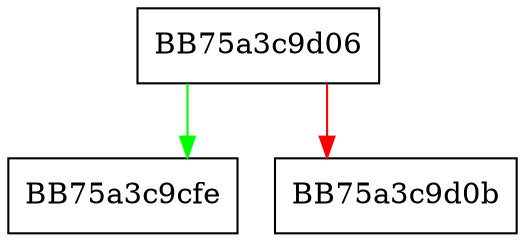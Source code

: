 digraph FUN_75a3c9d06 {
  node [shape="box"];
  graph [splines=ortho];
  BB75a3c9d06 -> BB75a3c9cfe [color="green"];
  BB75a3c9d06 -> BB75a3c9d0b [color="red"];
}